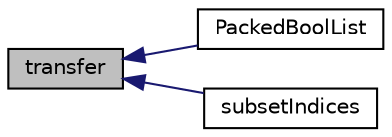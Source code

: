 digraph "transfer"
{
  bgcolor="transparent";
  edge [fontname="Helvetica",fontsize="10",labelfontname="Helvetica",labelfontsize="10"];
  node [fontname="Helvetica",fontsize="10",shape=record];
  rankdir="LR";
  Node1 [label="transfer",height=0.2,width=0.4,color="black", fillcolor="grey75", style="filled", fontcolor="black"];
  Node1 -> Node2 [dir="back",color="midnightblue",fontsize="10",style="solid",fontname="Helvetica"];
  Node2 [label="PackedBoolList",height=0.2,width=0.4,color="black",URL="$a01793.html#ac298f2b732bb43631bd4d73fb1748593",tooltip="Construct by transferring the parameter contents. "];
  Node1 -> Node3 [dir="back",color="midnightblue",fontsize="10",style="solid",fontname="Helvetica"];
  Node3 [label="subsetIndices",height=0.2,width=0.4,color="black",URL="$a01793.html#a8b2d108f63573712c183d737db3917a8"];
}
